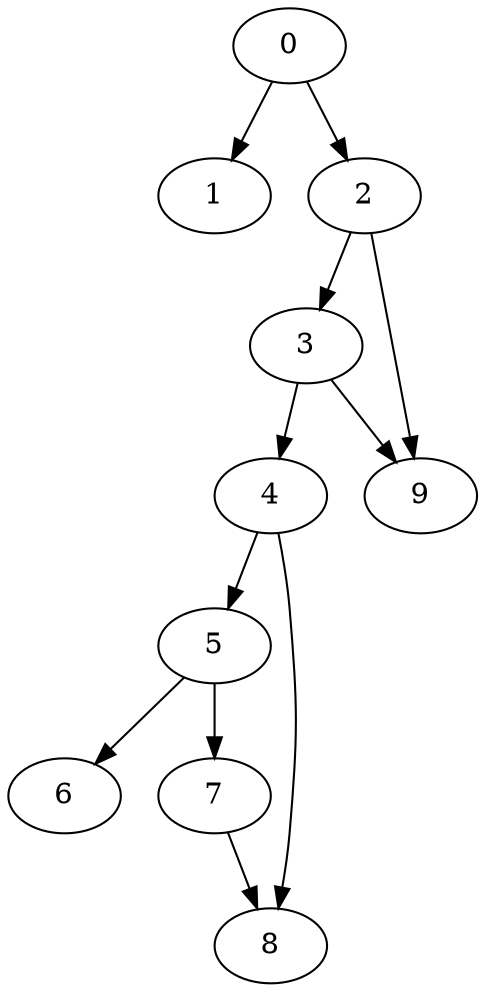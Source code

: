 digraph {
	0
	1
	2
	3
	4
	5
	6
	7
	8
	9
	0 -> 1
	2 -> 3
	2 -> 9
	3 -> 9
	4 -> 5
	5 -> 6
	5 -> 7
	4 -> 8
	7 -> 8
	0 -> 2
	3 -> 4
}
